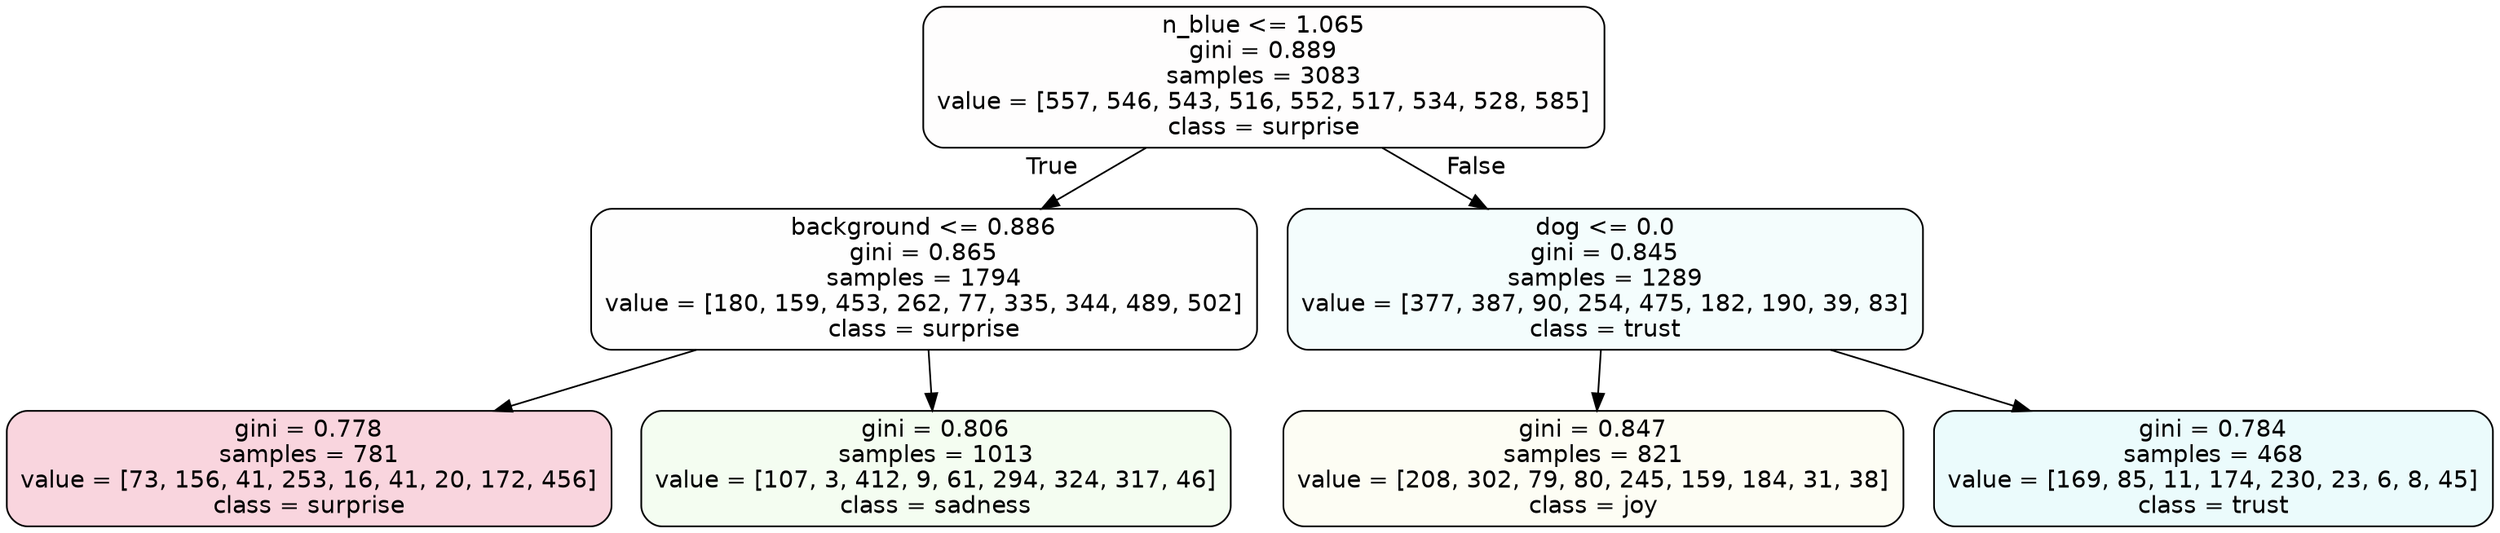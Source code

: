 digraph Tree {
node [shape=box, style="filled, rounded", color="black", fontname=helvetica] ;
edge [fontname=helvetica] ;
0 [label="n_blue <= 1.065\ngini = 0.889\nsamples = 3083\nvalue = [557, 546, 543, 516, 552, 517, 534, 528, 585]\nclass = surprise", fillcolor="#e5396402"] ;
1 [label="background <= 0.886\ngini = 0.865\nsamples = 1794\nvalue = [180, 159, 453, 262, 77, 335, 344, 489, 502]\nclass = surprise", fillcolor="#e5396401"] ;
0 -> 1 [labeldistance=2.5, labelangle=45, headlabel="True"] ;
2 [label="gini = 0.778\nsamples = 781\nvalue = [73, 156, 41, 253, 16, 41, 20, 172, 456]\nclass = surprise", fillcolor="#e5396435"] ;
1 -> 2 ;
3 [label="gini = 0.806\nsamples = 1013\nvalue = [107, 3, 412, 9, 61, 294, 324, 317, 46]\nclass = sadness", fillcolor="#64e53912"] ;
1 -> 3 ;
4 [label="dog <= 0.0\ngini = 0.845\nsamples = 1289\nvalue = [377, 387, 90, 254, 475, 182, 190, 39, 83]\nclass = trust", fillcolor="#39d7e50d"] ;
0 -> 4 [labeldistance=2.5, labelangle=-45, headlabel="False"] ;
5 [label="gini = 0.847\nsamples = 821\nvalue = [208, 302, 79, 80, 245, 159, 184, 31, 38]\nclass = joy", fillcolor="#d7e5390d"] ;
4 -> 5 ;
6 [label="gini = 0.784\nsamples = 468\nvalue = [169, 85, 11, 174, 230, 23, 6, 8, 45]\nclass = trust", fillcolor="#39d7e519"] ;
4 -> 6 ;
}